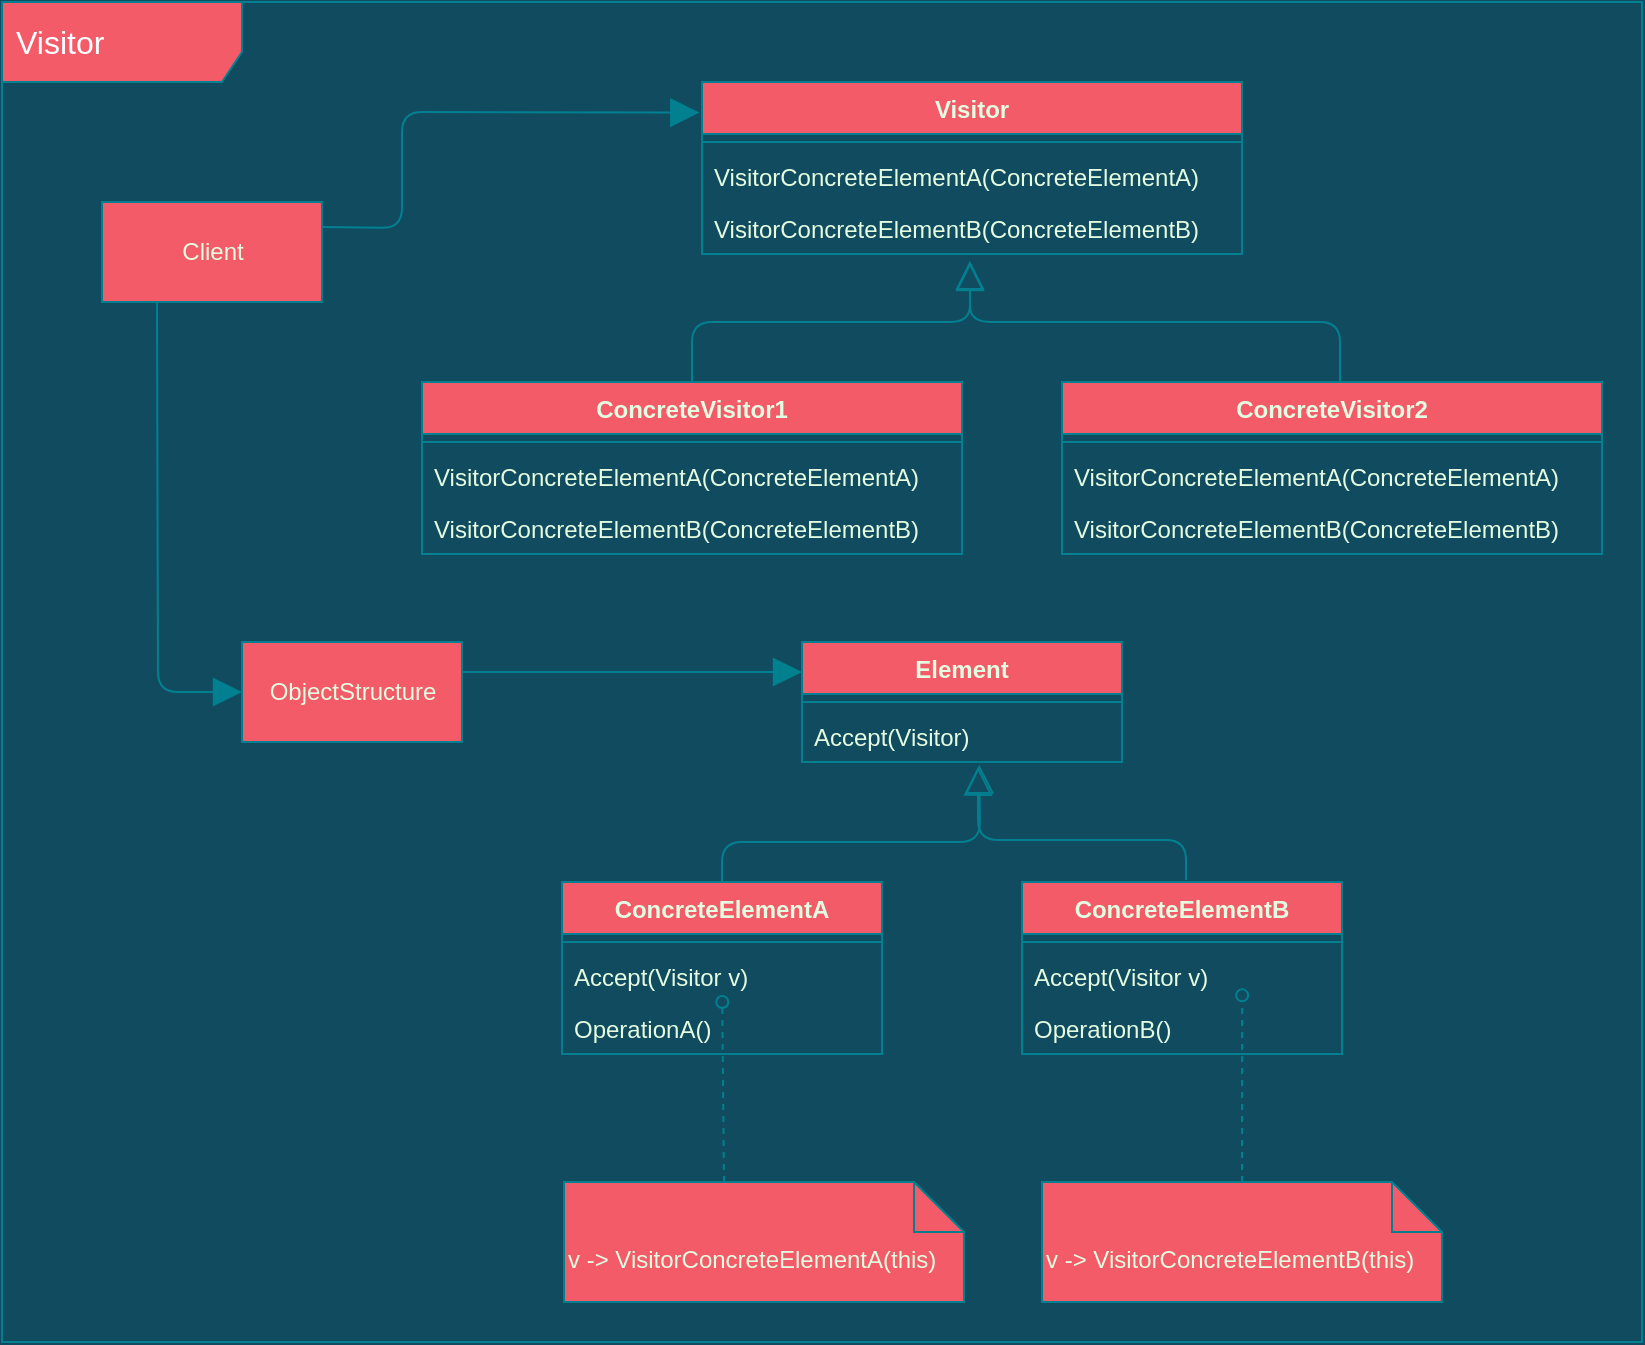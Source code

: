 <mxfile version="15.5.4" type="embed"><diagram id="F_gQ_7oDBF0sjKnGtIvj" name="Page-1"><mxGraphModel dx="1712" dy="1103" grid="1" gridSize="10" guides="1" tooltips="1" connect="1" arrows="1" fold="1" page="1" pageScale="1" pageWidth="827" pageHeight="1169" background="#114B5F" math="0" shadow="0"><root><mxCell id="0"/><mxCell id="1" parent="0"/><mxCell id="82" value="&lt;font color=&quot;#ffffff&quot;&gt;&lt;span style=&quot;font-size: 16px&quot;&gt;Visitor&lt;br&gt;&lt;/span&gt;&lt;/font&gt;" style="shape=umlFrame;whiteSpace=wrap;html=1;width=120;height=40;boundedLbl=1;verticalAlign=middle;align=left;spacingLeft=5;fillColor=#F45B69;strokeColor=#028090;fontColor=#E4FDE1;" parent="1" vertex="1"><mxGeometry y="240" width="820" height="670" as="geometry"/></mxCell><mxCell id="388" value="Client" style="html=1;rounded=0;sketch=0;fontColor=#E4FDE1;strokeColor=#028090;fillColor=#F45B69;align=center;" vertex="1" parent="1"><mxGeometry x="50" y="340" width="110" height="50" as="geometry"/></mxCell><mxCell id="389" value="Visitor" style="swimlane;fontStyle=1;align=center;verticalAlign=top;childLayout=stackLayout;horizontal=1;startSize=26;horizontalStack=0;resizeParent=1;resizeParentMax=0;resizeLast=0;collapsible=1;marginBottom=0;rounded=0;sketch=0;fontColor=#E4FDE1;strokeColor=#028090;fillColor=#F45B69;" vertex="1" parent="1"><mxGeometry x="350" y="280" width="270" height="86" as="geometry"/></mxCell><mxCell id="391" value="" style="line;strokeWidth=1;fillColor=none;align=left;verticalAlign=middle;spacingTop=-1;spacingLeft=3;spacingRight=3;rotatable=0;labelPosition=right;points=[];portConstraint=eastwest;rounded=0;sketch=0;fontColor=#E4FDE1;strokeColor=#028090;labelBackgroundColor=#114B5F;" vertex="1" parent="389"><mxGeometry y="26" width="270" height="8" as="geometry"/></mxCell><mxCell id="392" value="VisitorConcreteElementA(ConcreteElementA)" style="text;strokeColor=none;fillColor=none;align=left;verticalAlign=top;spacingLeft=4;spacingRight=4;overflow=hidden;rotatable=0;points=[[0,0.5],[1,0.5]];portConstraint=eastwest;rounded=0;sketch=0;fontColor=#E4FDE1;" vertex="1" parent="389"><mxGeometry y="34" width="270" height="26" as="geometry"/></mxCell><mxCell id="393" value="VisitorConcreteElementB(ConcreteElementB)" style="text;strokeColor=none;fillColor=none;align=left;verticalAlign=top;spacingLeft=4;spacingRight=4;overflow=hidden;rotatable=0;points=[[0,0.5],[1,0.5]];portConstraint=eastwest;rounded=0;sketch=0;fontColor=#E4FDE1;" vertex="1" parent="389"><mxGeometry y="60" width="270" height="26" as="geometry"/></mxCell><mxCell id="394" value="ConcreteVisitor1" style="swimlane;fontStyle=1;align=center;verticalAlign=top;childLayout=stackLayout;horizontal=1;startSize=26;horizontalStack=0;resizeParent=1;resizeParentMax=0;resizeLast=0;collapsible=1;marginBottom=0;rounded=0;sketch=0;fontColor=#E4FDE1;strokeColor=#028090;fillColor=#F45B69;" vertex="1" parent="1"><mxGeometry x="210" y="430" width="270" height="86" as="geometry"/></mxCell><mxCell id="395" value="" style="line;strokeWidth=1;fillColor=none;align=left;verticalAlign=middle;spacingTop=-1;spacingLeft=3;spacingRight=3;rotatable=0;labelPosition=right;points=[];portConstraint=eastwest;rounded=0;sketch=0;fontColor=#E4FDE1;strokeColor=#028090;labelBackgroundColor=#114B5F;" vertex="1" parent="394"><mxGeometry y="26" width="270" height="8" as="geometry"/></mxCell><mxCell id="396" value="VisitorConcreteElementA(ConcreteElementA)" style="text;strokeColor=none;fillColor=none;align=left;verticalAlign=top;spacingLeft=4;spacingRight=4;overflow=hidden;rotatable=0;points=[[0,0.5],[1,0.5]];portConstraint=eastwest;rounded=0;sketch=0;fontColor=#E4FDE1;" vertex="1" parent="394"><mxGeometry y="34" width="270" height="26" as="geometry"/></mxCell><mxCell id="397" value="VisitorConcreteElementB(ConcreteElementB)" style="text;strokeColor=none;fillColor=none;align=left;verticalAlign=top;spacingLeft=4;spacingRight=4;overflow=hidden;rotatable=0;points=[[0,0.5],[1,0.5]];portConstraint=eastwest;rounded=0;sketch=0;fontColor=#E4FDE1;" vertex="1" parent="394"><mxGeometry y="60" width="270" height="26" as="geometry"/></mxCell><mxCell id="402" value="ConcreteVisitor2" style="swimlane;fontStyle=1;align=center;verticalAlign=top;childLayout=stackLayout;horizontal=1;startSize=26;horizontalStack=0;resizeParent=1;resizeParentMax=0;resizeLast=0;collapsible=1;marginBottom=0;rounded=0;sketch=0;fontColor=#E4FDE1;strokeColor=#028090;fillColor=#F45B69;" vertex="1" parent="1"><mxGeometry x="530" y="430" width="270" height="86" as="geometry"/></mxCell><mxCell id="403" value="" style="line;strokeWidth=1;fillColor=none;align=left;verticalAlign=middle;spacingTop=-1;spacingLeft=3;spacingRight=3;rotatable=0;labelPosition=right;points=[];portConstraint=eastwest;rounded=0;sketch=0;fontColor=#E4FDE1;strokeColor=#028090;labelBackgroundColor=#114B5F;" vertex="1" parent="402"><mxGeometry y="26" width="270" height="8" as="geometry"/></mxCell><mxCell id="404" value="VisitorConcreteElementA(ConcreteElementA)" style="text;strokeColor=none;fillColor=none;align=left;verticalAlign=top;spacingLeft=4;spacingRight=4;overflow=hidden;rotatable=0;points=[[0,0.5],[1,0.5]];portConstraint=eastwest;rounded=0;sketch=0;fontColor=#E4FDE1;" vertex="1" parent="402"><mxGeometry y="34" width="270" height="26" as="geometry"/></mxCell><mxCell id="405" value="VisitorConcreteElementB(ConcreteElementB)" style="text;strokeColor=none;fillColor=none;align=left;verticalAlign=top;spacingLeft=4;spacingRight=4;overflow=hidden;rotatable=0;points=[[0,0.5],[1,0.5]];portConstraint=eastwest;rounded=0;sketch=0;fontColor=#E4FDE1;" vertex="1" parent="402"><mxGeometry y="60" width="270" height="26" as="geometry"/></mxCell><mxCell id="406" value="ObjectStructure" style="html=1;rounded=0;sketch=0;fontColor=#E4FDE1;strokeColor=#028090;fillColor=#F45B69;align=center;" vertex="1" parent="1"><mxGeometry x="120" y="560" width="110" height="50" as="geometry"/></mxCell><mxCell id="411" value="Element" style="swimlane;fontStyle=1;align=center;verticalAlign=top;childLayout=stackLayout;horizontal=1;startSize=26;horizontalStack=0;resizeParent=1;resizeParentMax=0;resizeLast=0;collapsible=1;marginBottom=0;rounded=0;sketch=0;fontColor=#E4FDE1;strokeColor=#028090;fillColor=#F45B69;" vertex="1" parent="1"><mxGeometry x="400" y="560" width="160" height="60" as="geometry"/></mxCell><mxCell id="413" value="" style="line;strokeWidth=1;fillColor=none;align=left;verticalAlign=middle;spacingTop=-1;spacingLeft=3;spacingRight=3;rotatable=0;labelPosition=right;points=[];portConstraint=eastwest;rounded=0;sketch=0;fontColor=#E4FDE1;strokeColor=#028090;labelBackgroundColor=#114B5F;" vertex="1" parent="411"><mxGeometry y="26" width="160" height="8" as="geometry"/></mxCell><mxCell id="414" value="Accept(Visitor)" style="text;strokeColor=none;fillColor=none;align=left;verticalAlign=top;spacingLeft=4;spacingRight=4;overflow=hidden;rotatable=0;points=[[0,0.5],[1,0.5]];portConstraint=eastwest;rounded=0;sketch=0;fontColor=#E4FDE1;" vertex="1" parent="411"><mxGeometry y="34" width="160" height="26" as="geometry"/></mxCell><mxCell id="415" value="ConcreteElementA" style="swimlane;fontStyle=1;align=center;verticalAlign=top;childLayout=stackLayout;horizontal=1;startSize=26;horizontalStack=0;resizeParent=1;resizeParentMax=0;resizeLast=0;collapsible=1;marginBottom=0;rounded=0;sketch=0;fontColor=#E4FDE1;strokeColor=#028090;fillColor=#F45B69;" vertex="1" parent="1"><mxGeometry x="280" y="680" width="160" height="86" as="geometry"/></mxCell><mxCell id="416" value="" style="line;strokeWidth=1;fillColor=none;align=left;verticalAlign=middle;spacingTop=-1;spacingLeft=3;spacingRight=3;rotatable=0;labelPosition=right;points=[];portConstraint=eastwest;rounded=0;sketch=0;fontColor=#E4FDE1;strokeColor=#028090;labelBackgroundColor=#114B5F;" vertex="1" parent="415"><mxGeometry y="26" width="160" height="8" as="geometry"/></mxCell><mxCell id="417" value="Accept(Visitor v)" style="text;strokeColor=none;fillColor=none;align=left;verticalAlign=top;spacingLeft=4;spacingRight=4;overflow=hidden;rotatable=0;points=[[0,0.5],[1,0.5]];portConstraint=eastwest;rounded=0;sketch=0;fontColor=#E4FDE1;" vertex="1" parent="415"><mxGeometry y="34" width="160" height="26" as="geometry"/></mxCell><mxCell id="419" value="OperationA()" style="text;strokeColor=none;fillColor=none;align=left;verticalAlign=top;spacingLeft=4;spacingRight=4;overflow=hidden;rotatable=0;points=[[0,0.5],[1,0.5]];portConstraint=eastwest;rounded=0;sketch=0;fontColor=#E4FDE1;" vertex="1" parent="415"><mxGeometry y="60" width="160" height="26" as="geometry"/></mxCell><mxCell id="420" value="ConcreteElementB" style="swimlane;fontStyle=1;align=center;verticalAlign=top;childLayout=stackLayout;horizontal=1;startSize=26;horizontalStack=0;resizeParent=1;resizeParentMax=0;resizeLast=0;collapsible=1;marginBottom=0;rounded=0;sketch=0;fontColor=#E4FDE1;strokeColor=#028090;fillColor=#F45B69;" vertex="1" parent="1"><mxGeometry x="510" y="680" width="160" height="86" as="geometry"/></mxCell><mxCell id="421" value="" style="line;strokeWidth=1;fillColor=none;align=left;verticalAlign=middle;spacingTop=-1;spacingLeft=3;spacingRight=3;rotatable=0;labelPosition=right;points=[];portConstraint=eastwest;rounded=0;sketch=0;fontColor=#E4FDE1;strokeColor=#028090;labelBackgroundColor=#114B5F;" vertex="1" parent="420"><mxGeometry y="26" width="160" height="8" as="geometry"/></mxCell><mxCell id="422" value="Accept(Visitor v)" style="text;strokeColor=none;fillColor=none;align=left;verticalAlign=top;spacingLeft=4;spacingRight=4;overflow=hidden;rotatable=0;points=[[0,0.5],[1,0.5]];portConstraint=eastwest;rounded=0;sketch=0;fontColor=#E4FDE1;" vertex="1" parent="420"><mxGeometry y="34" width="160" height="26" as="geometry"/></mxCell><mxCell id="423" value="OperationB()" style="text;strokeColor=none;fillColor=none;align=left;verticalAlign=top;spacingLeft=4;spacingRight=4;overflow=hidden;rotatable=0;points=[[0,0.5],[1,0.5]];portConstraint=eastwest;rounded=0;sketch=0;fontColor=#E4FDE1;" vertex="1" parent="420"><mxGeometry y="60" width="160" height="26" as="geometry"/></mxCell><mxCell id="424" value="v -&amp;gt; VisitorConcreteElementA(this)" style="shape=note2;boundedLbl=1;whiteSpace=wrap;html=1;size=25;verticalAlign=top;align=left;rounded=0;sketch=0;fontColor=#E4FDE1;strokeColor=#028090;fillColor=#F45B69;" vertex="1" parent="1"><mxGeometry x="281" y="830" width="200" height="60" as="geometry"/></mxCell><mxCell id="426" value="v -&amp;gt; VisitorConcreteElementB(this)" style="shape=note2;boundedLbl=1;whiteSpace=wrap;html=1;size=25;verticalAlign=top;align=left;rounded=0;sketch=0;fontColor=#E4FDE1;strokeColor=#028090;fillColor=#F45B69;" vertex="1" parent="1"><mxGeometry x="520" y="830" width="200" height="60" as="geometry"/></mxCell><mxCell id="428" value="" style="html=1;verticalAlign=bottom;labelBackgroundColor=none;endArrow=oval;endFill=0;rounded=1;sketch=0;fontColor=#E4FDE1;strokeColor=#028090;fillColor=#F45B69;curved=0;dashed=1;exitX=0.4;exitY=0;exitDx=0;exitDy=0;exitPerimeter=0;" edge="1" parent="1" source="424" target="417"><mxGeometry width="160" relative="1" as="geometry"><mxPoint x="90" y="800" as="sourcePoint"/><mxPoint x="250" y="800" as="targetPoint"/></mxGeometry></mxCell><mxCell id="429" value="" style="html=1;verticalAlign=bottom;labelBackgroundColor=none;endArrow=oval;endFill=0;rounded=1;sketch=0;fontColor=#E4FDE1;strokeColor=#028090;fillColor=#F45B69;curved=0;dashed=1;exitX=0.5;exitY=0;exitDx=0;exitDy=0;exitPerimeter=0;entryX=0.688;entryY=-0.128;entryDx=0;entryDy=0;entryPerimeter=0;" edge="1" parent="1" source="426" target="423"><mxGeometry width="160" relative="1" as="geometry"><mxPoint x="371" y="840" as="sourcePoint"/><mxPoint x="370.126" y="750" as="targetPoint"/></mxGeometry></mxCell><mxCell id="430" value="" style="html=1;verticalAlign=bottom;labelBackgroundColor=none;endArrow=block;endFill=0;rounded=1;sketch=0;fontColor=#E4FDE1;strokeColor=#028090;fillColor=#F45B69;curved=0;endSize=12;entryX=0.554;entryY=1.051;entryDx=0;entryDy=0;entryPerimeter=0;exitX=0.5;exitY=0;exitDx=0;exitDy=0;" edge="1" parent="1" source="415" target="414"><mxGeometry width="160" relative="1" as="geometry"><mxPoint x="330" y="650" as="sourcePoint"/><mxPoint x="490" y="650" as="targetPoint"/><Array as="points"><mxPoint x="360" y="660"/><mxPoint x="489" y="660"/></Array></mxGeometry></mxCell><mxCell id="431" value="" style="html=1;verticalAlign=bottom;labelBackgroundColor=none;endArrow=block;endFill=0;rounded=1;sketch=0;fontColor=#E4FDE1;strokeColor=#028090;fillColor=#F45B69;endSize=12;entryX=0.538;entryY=1.128;entryDx=0;entryDy=0;entryPerimeter=0;exitX=0.5;exitY=0;exitDx=0;exitDy=0;" edge="1" parent="1"><mxGeometry width="160" relative="1" as="geometry"><mxPoint x="592" y="679" as="sourcePoint"/><mxPoint x="488.08" y="622.328" as="targetPoint"/><Array as="points"><mxPoint x="592" y="659"/><mxPoint x="488" y="659"/></Array></mxGeometry></mxCell><mxCell id="432" value="" style="html=1;verticalAlign=bottom;labelBackgroundColor=none;endArrow=block;endFill=1;rounded=1;sketch=0;fontColor=#E4FDE1;endSize=12;strokeColor=#028090;fillColor=#F45B69;entryX=0;entryY=0.25;entryDx=0;entryDy=0;" edge="1" parent="1" target="411"><mxGeometry width="160" relative="1" as="geometry"><mxPoint x="230" y="575" as="sourcePoint"/><mxPoint x="390" y="580" as="targetPoint"/></mxGeometry></mxCell><mxCell id="433" value="" style="html=1;verticalAlign=bottom;labelBackgroundColor=none;endArrow=block;endFill=1;rounded=1;sketch=0;fontColor=#E4FDE1;endSize=12;strokeColor=#028090;fillColor=#F45B69;entryX=-0.005;entryY=0.178;entryDx=0;entryDy=0;exitX=1;exitY=0.25;exitDx=0;exitDy=0;entryPerimeter=0;" edge="1" parent="1" source="388" target="389"><mxGeometry width="160" relative="1" as="geometry"><mxPoint x="240" y="585" as="sourcePoint"/><mxPoint x="410" y="585" as="targetPoint"/><Array as="points"><mxPoint x="200" y="353"/><mxPoint x="200" y="295"/></Array></mxGeometry></mxCell><mxCell id="434" value="" style="html=1;verticalAlign=bottom;labelBackgroundColor=none;endArrow=block;endFill=1;rounded=1;sketch=0;fontColor=#E4FDE1;endSize=12;strokeColor=#028090;fillColor=#F45B69;entryX=0;entryY=0.5;entryDx=0;entryDy=0;exitX=0.25;exitY=1;exitDx=0;exitDy=0;" edge="1" parent="1" source="388" target="406"><mxGeometry width="160" relative="1" as="geometry"><mxPoint x="170" y="362.5" as="sourcePoint"/><mxPoint x="358.65" y="305.308" as="targetPoint"/><Array as="points"><mxPoint x="78" y="585"/></Array></mxGeometry></mxCell><mxCell id="435" value="" style="html=1;verticalAlign=bottom;labelBackgroundColor=none;endArrow=block;endFill=0;rounded=1;sketch=0;fontColor=#E4FDE1;endSize=12;strokeColor=#028090;fillColor=#F45B69;entryX=0.496;entryY=1.128;entryDx=0;entryDy=0;entryPerimeter=0;exitX=0.5;exitY=0;exitDx=0;exitDy=0;" edge="1" parent="1" source="394" target="393"><mxGeometry width="160" relative="1" as="geometry"><mxPoint x="220" y="400" as="sourcePoint"/><mxPoint x="380" y="400" as="targetPoint"/><Array as="points"><mxPoint x="345" y="400"/><mxPoint x="484" y="400"/></Array></mxGeometry></mxCell><mxCell id="436" value="" style="html=1;verticalAlign=bottom;labelBackgroundColor=none;endArrow=block;endFill=0;rounded=1;sketch=0;fontColor=#E4FDE1;endSize=12;strokeColor=#028090;fillColor=#F45B69;exitX=0.5;exitY=0;exitDx=0;exitDy=0;" edge="1" parent="1"><mxGeometry width="160" relative="1" as="geometry"><mxPoint x="669" y="430" as="sourcePoint"/><mxPoint x="484" y="370" as="targetPoint"/><Array as="points"><mxPoint x="669" y="400"/><mxPoint x="484" y="400"/></Array></mxGeometry></mxCell></root></mxGraphModel></diagram></mxfile>